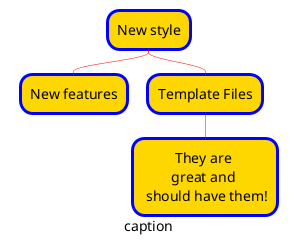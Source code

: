 {
  "sha1": "gpon1pqr29f4mt0n09ro5v6y8skz3sx",
  "insertion": {
    "when": "2024-06-01T09:03:08.156Z",
    "user": "plantuml@gmail.com"
  }
}
@startmindmap
top to bottom direction
<style>
node {
    HorizontalAlignment center
    LineColor blue
    LineThickness 3.0
    BackgroundColor gold
}

arrow {
    LineThickness 0.5
    LineColor red
}

caption {
  HorizontalAlignment center
}
</style>

* New style
** New features
** Template Files
*** They are \ngreat and \n should have them!

caption caption

@endmindmap
